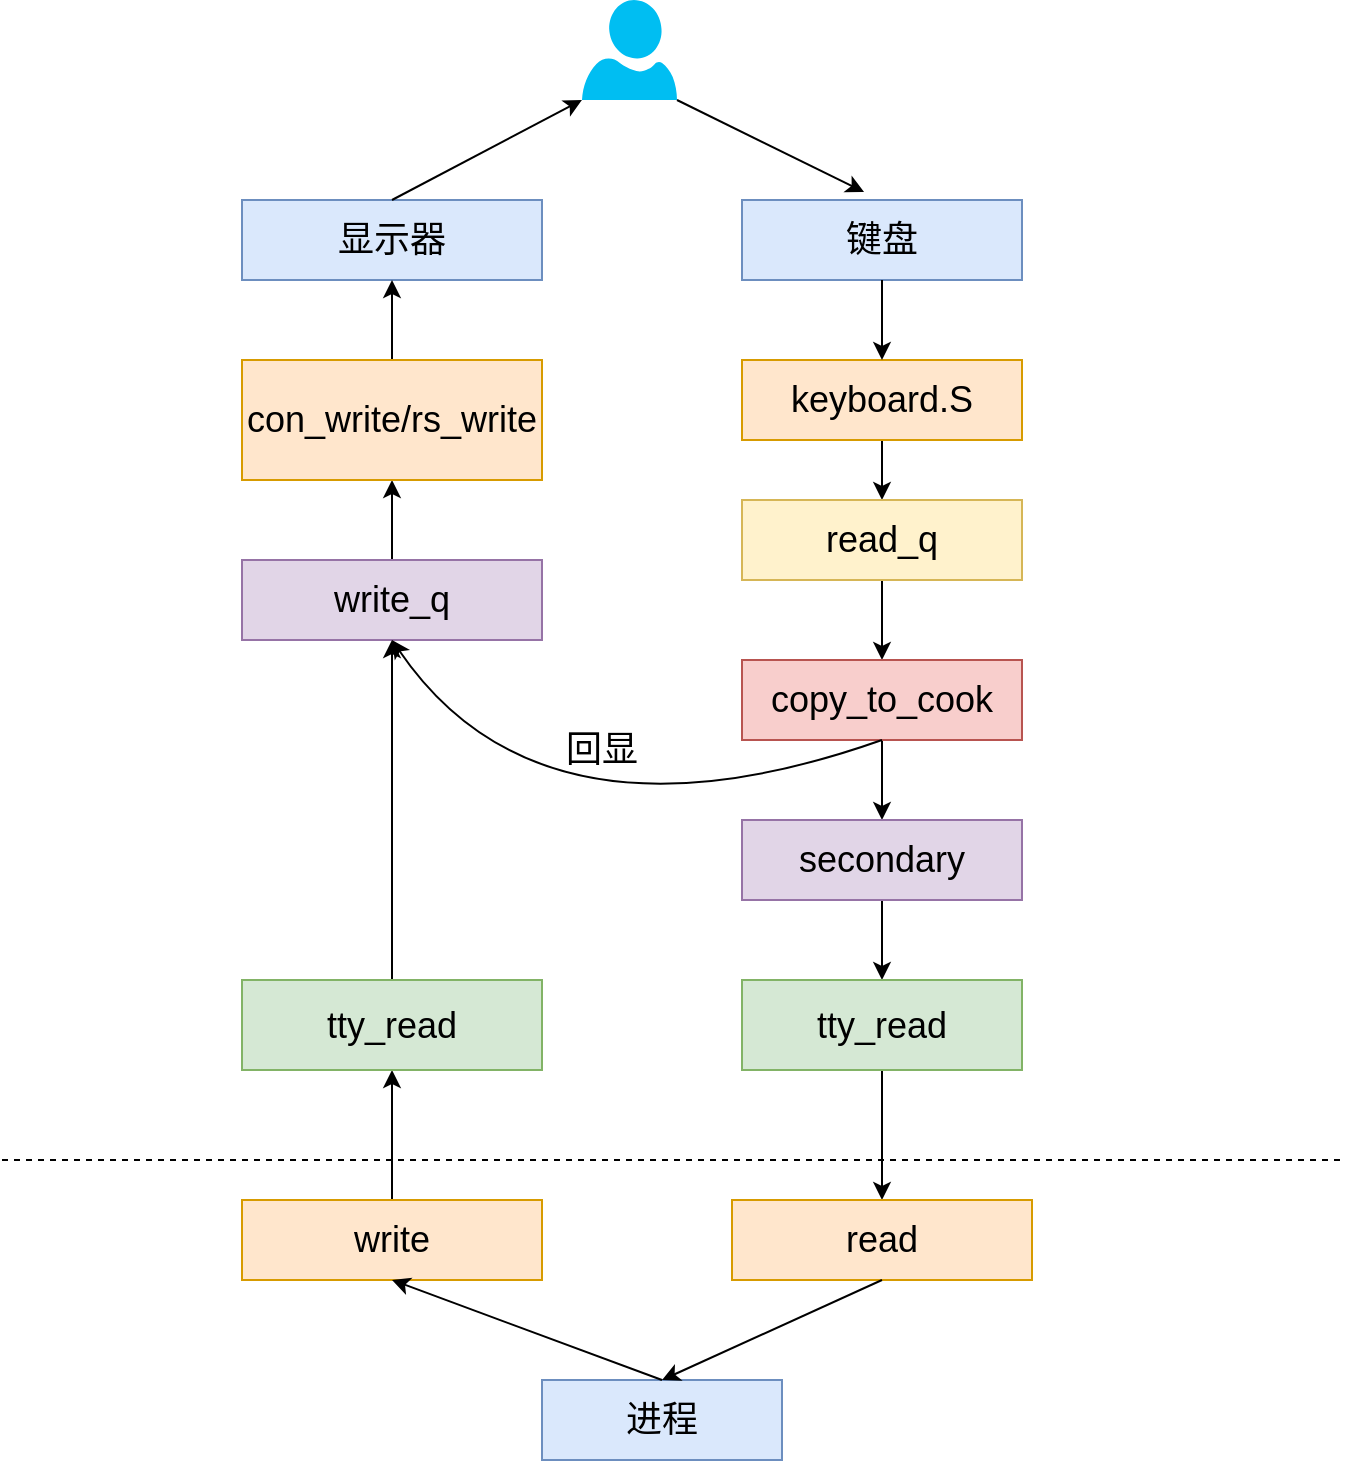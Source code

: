 <mxfile version="20.8.16" type="device"><diagram name="第 1 页" id="wVGbbF8xayIjNPsM1owX"><mxGraphModel dx="1706" dy="1069" grid="1" gridSize="10" guides="1" tooltips="1" connect="1" arrows="1" fold="1" page="1" pageScale="1" pageWidth="827" pageHeight="1169" math="0" shadow="0"><root><mxCell id="0"/><mxCell id="1" parent="0"/><mxCell id="vYypd4DOHj-G4zK5jsue-1" value="&lt;font style=&quot;font-size: 18px;&quot;&gt;键盘&lt;/font&gt;" style="rounded=0;whiteSpace=wrap;html=1;fillColor=#dae8fc;strokeColor=#6c8ebf;" vertex="1" parent="1"><mxGeometry x="440" y="160" width="140" height="40" as="geometry"/></mxCell><mxCell id="vYypd4DOHj-G4zK5jsue-2" value="" style="verticalLabelPosition=bottom;html=1;verticalAlign=top;align=center;strokeColor=none;fillColor=#00BEF2;shape=mxgraph.azure.user;" vertex="1" parent="1"><mxGeometry x="360" y="60" width="47.5" height="50" as="geometry"/></mxCell><mxCell id="vYypd4DOHj-G4zK5jsue-3" value="&lt;font style=&quot;font-size: 18px;&quot;&gt;显示器&lt;/font&gt;" style="rounded=0;whiteSpace=wrap;html=1;fillColor=#dae8fc;strokeColor=#6c8ebf;" vertex="1" parent="1"><mxGeometry x="190" y="160" width="150" height="40" as="geometry"/></mxCell><mxCell id="vYypd4DOHj-G4zK5jsue-11" style="edgeStyle=orthogonalEdgeStyle;rounded=0;orthogonalLoop=1;jettySize=auto;html=1;exitX=0.5;exitY=1;exitDx=0;exitDy=0;entryX=0.5;entryY=0;entryDx=0;entryDy=0;fontSize=18;" edge="1" parent="1" source="vYypd4DOHj-G4zK5jsue-4" target="vYypd4DOHj-G4zK5jsue-8"><mxGeometry relative="1" as="geometry"/></mxCell><mxCell id="vYypd4DOHj-G4zK5jsue-4" value="keyboard.S" style="rounded=0;whiteSpace=wrap;html=1;fontSize=18;fillColor=#ffe6cc;strokeColor=#d79b00;" vertex="1" parent="1"><mxGeometry x="440" y="240" width="140" height="40" as="geometry"/></mxCell><mxCell id="vYypd4DOHj-G4zK5jsue-5" value="" style="endArrow=classic;html=1;rounded=0;fontSize=18;entryX=0.436;entryY=-0.1;entryDx=0;entryDy=0;entryPerimeter=0;exitX=1;exitY=1;exitDx=0;exitDy=0;exitPerimeter=0;" edge="1" parent="1" source="vYypd4DOHj-G4zK5jsue-2" target="vYypd4DOHj-G4zK5jsue-1"><mxGeometry width="50" height="50" relative="1" as="geometry"><mxPoint x="400" y="130" as="sourcePoint"/><mxPoint x="464" y="80" as="targetPoint"/></mxGeometry></mxCell><mxCell id="vYypd4DOHj-G4zK5jsue-6" value="" style="endArrow=classic;html=1;rounded=0;fontSize=18;exitX=0.5;exitY=0;exitDx=0;exitDy=0;entryX=0;entryY=1;entryDx=0;entryDy=0;entryPerimeter=0;" edge="1" parent="1" source="vYypd4DOHj-G4zK5jsue-3" target="vYypd4DOHj-G4zK5jsue-2"><mxGeometry width="50" height="50" relative="1" as="geometry"><mxPoint x="270" y="150" as="sourcePoint"/><mxPoint x="320" y="100" as="targetPoint"/></mxGeometry></mxCell><mxCell id="vYypd4DOHj-G4zK5jsue-7" value="" style="endArrow=classic;html=1;rounded=0;fontSize=18;exitX=0.5;exitY=1;exitDx=0;exitDy=0;" edge="1" parent="1" source="vYypd4DOHj-G4zK5jsue-1" target="vYypd4DOHj-G4zK5jsue-4"><mxGeometry width="50" height="50" relative="1" as="geometry"><mxPoint x="650" y="260" as="sourcePoint"/><mxPoint x="700" y="210" as="targetPoint"/></mxGeometry></mxCell><mxCell id="vYypd4DOHj-G4zK5jsue-12" style="edgeStyle=orthogonalEdgeStyle;rounded=0;orthogonalLoop=1;jettySize=auto;html=1;exitX=0.5;exitY=1;exitDx=0;exitDy=0;entryX=0.5;entryY=0;entryDx=0;entryDy=0;fontSize=18;" edge="1" parent="1" source="vYypd4DOHj-G4zK5jsue-8" target="vYypd4DOHj-G4zK5jsue-10"><mxGeometry relative="1" as="geometry"/></mxCell><mxCell id="vYypd4DOHj-G4zK5jsue-8" value="read_q" style="rounded=0;whiteSpace=wrap;html=1;fontSize=18;fillColor=#fff2cc;strokeColor=#d6b656;" vertex="1" parent="1"><mxGeometry x="440" y="310" width="140" height="40" as="geometry"/></mxCell><mxCell id="vYypd4DOHj-G4zK5jsue-14" style="edgeStyle=orthogonalEdgeStyle;rounded=0;orthogonalLoop=1;jettySize=auto;html=1;exitX=0.5;exitY=1;exitDx=0;exitDy=0;entryX=0.5;entryY=0;entryDx=0;entryDy=0;fontSize=18;" edge="1" parent="1" source="vYypd4DOHj-G4zK5jsue-10" target="vYypd4DOHj-G4zK5jsue-13"><mxGeometry relative="1" as="geometry"/></mxCell><mxCell id="vYypd4DOHj-G4zK5jsue-10" value="copy_to_cook" style="rounded=0;whiteSpace=wrap;html=1;fontSize=18;fillColor=#f8cecc;strokeColor=#b85450;" vertex="1" parent="1"><mxGeometry x="440" y="390" width="140" height="40" as="geometry"/></mxCell><mxCell id="vYypd4DOHj-G4zK5jsue-28" style="edgeStyle=orthogonalEdgeStyle;rounded=0;orthogonalLoop=1;jettySize=auto;html=1;exitX=0.5;exitY=1;exitDx=0;exitDy=0;entryX=0.5;entryY=0;entryDx=0;entryDy=0;fontSize=18;" edge="1" parent="1" source="vYypd4DOHj-G4zK5jsue-13" target="vYypd4DOHj-G4zK5jsue-21"><mxGeometry relative="1" as="geometry"/></mxCell><mxCell id="vYypd4DOHj-G4zK5jsue-13" value="secondary" style="rounded=0;whiteSpace=wrap;html=1;fontSize=18;fillColor=#e1d5e7;strokeColor=#9673a6;" vertex="1" parent="1"><mxGeometry x="440" y="470" width="140" height="40" as="geometry"/></mxCell><mxCell id="vYypd4DOHj-G4zK5jsue-19" style="edgeStyle=orthogonalEdgeStyle;rounded=0;orthogonalLoop=1;jettySize=auto;html=1;exitX=0.5;exitY=0;exitDx=0;exitDy=0;entryX=0.5;entryY=1;entryDx=0;entryDy=0;fontSize=18;" edge="1" parent="1" source="vYypd4DOHj-G4zK5jsue-15" target="vYypd4DOHj-G4zK5jsue-18"><mxGeometry relative="1" as="geometry"/></mxCell><mxCell id="vYypd4DOHj-G4zK5jsue-15" value="write_q" style="rounded=0;whiteSpace=wrap;html=1;fontSize=18;fillColor=#e1d5e7;strokeColor=#9673a6;" vertex="1" parent="1"><mxGeometry x="190" y="340" width="150" height="40" as="geometry"/></mxCell><mxCell id="vYypd4DOHj-G4zK5jsue-16" value="" style="curved=1;endArrow=classic;html=1;rounded=0;fontSize=18;entryX=0.5;entryY=1;entryDx=0;entryDy=0;exitX=0.5;exitY=1;exitDx=0;exitDy=0;" edge="1" parent="1" source="vYypd4DOHj-G4zK5jsue-10" target="vYypd4DOHj-G4zK5jsue-15"><mxGeometry width="50" height="50" relative="1" as="geometry"><mxPoint x="340" y="540" as="sourcePoint"/><mxPoint x="390" y="490" as="targetPoint"/><Array as="points"><mxPoint x="340" y="490"/></Array></mxGeometry></mxCell><mxCell id="vYypd4DOHj-G4zK5jsue-17" value="回显" style="text;strokeColor=none;align=center;fillColor=none;html=1;verticalAlign=middle;whiteSpace=wrap;rounded=0;fontSize=18;" vertex="1" parent="1"><mxGeometry x="340" y="420" width="60" height="30" as="geometry"/></mxCell><mxCell id="vYypd4DOHj-G4zK5jsue-20" style="edgeStyle=orthogonalEdgeStyle;rounded=0;orthogonalLoop=1;jettySize=auto;html=1;exitX=0.5;exitY=0;exitDx=0;exitDy=0;entryX=0.5;entryY=1;entryDx=0;entryDy=0;fontSize=18;" edge="1" parent="1" source="vYypd4DOHj-G4zK5jsue-18" target="vYypd4DOHj-G4zK5jsue-3"><mxGeometry relative="1" as="geometry"/></mxCell><mxCell id="vYypd4DOHj-G4zK5jsue-18" value="con_write/rs_write" style="rounded=0;whiteSpace=wrap;html=1;fontSize=18;fillColor=#ffe6cc;strokeColor=#d79b00;" vertex="1" parent="1"><mxGeometry x="190" y="240" width="150" height="60" as="geometry"/></mxCell><mxCell id="vYypd4DOHj-G4zK5jsue-29" style="edgeStyle=orthogonalEdgeStyle;rounded=0;orthogonalLoop=1;jettySize=auto;html=1;exitX=0.5;exitY=1;exitDx=0;exitDy=0;entryX=0.5;entryY=0;entryDx=0;entryDy=0;fontSize=18;" edge="1" parent="1" source="vYypd4DOHj-G4zK5jsue-21" target="vYypd4DOHj-G4zK5jsue-24"><mxGeometry relative="1" as="geometry"/></mxCell><mxCell id="vYypd4DOHj-G4zK5jsue-21" value="tty_read" style="rounded=0;whiteSpace=wrap;html=1;fontSize=18;fillColor=#d5e8d4;strokeColor=#82b366;" vertex="1" parent="1"><mxGeometry x="440" y="550" width="140" height="45" as="geometry"/></mxCell><mxCell id="vYypd4DOHj-G4zK5jsue-22" value="进程" style="rounded=0;whiteSpace=wrap;html=1;fontSize=18;fillColor=#dae8fc;strokeColor=#6c8ebf;" vertex="1" parent="1"><mxGeometry x="340" y="750" width="120" height="40" as="geometry"/></mxCell><mxCell id="vYypd4DOHj-G4zK5jsue-24" value="read" style="rounded=0;whiteSpace=wrap;html=1;fontSize=18;fillColor=#ffe6cc;strokeColor=#d79b00;" vertex="1" parent="1"><mxGeometry x="435" y="660" width="150" height="40" as="geometry"/></mxCell><mxCell id="vYypd4DOHj-G4zK5jsue-30" value="" style="endArrow=none;dashed=1;html=1;rounded=0;fontSize=18;" edge="1" parent="1"><mxGeometry width="50" height="50" relative="1" as="geometry"><mxPoint x="70" y="640" as="sourcePoint"/><mxPoint x="740" y="640" as="targetPoint"/></mxGeometry></mxCell><mxCell id="vYypd4DOHj-G4zK5jsue-36" style="edgeStyle=orthogonalEdgeStyle;rounded=0;orthogonalLoop=1;jettySize=auto;html=1;exitX=0.5;exitY=0;exitDx=0;exitDy=0;entryX=0.5;entryY=1;entryDx=0;entryDy=0;fontSize=18;" edge="1" parent="1" source="vYypd4DOHj-G4zK5jsue-31" target="vYypd4DOHj-G4zK5jsue-34"><mxGeometry relative="1" as="geometry"/></mxCell><mxCell id="vYypd4DOHj-G4zK5jsue-31" value="write" style="rounded=0;whiteSpace=wrap;html=1;fontSize=18;fillColor=#ffe6cc;strokeColor=#d79b00;" vertex="1" parent="1"><mxGeometry x="190" y="660" width="150" height="40" as="geometry"/></mxCell><mxCell id="vYypd4DOHj-G4zK5jsue-33" value="" style="endArrow=classic;html=1;rounded=0;fontSize=18;exitX=0.5;exitY=1;exitDx=0;exitDy=0;entryX=0.5;entryY=0;entryDx=0;entryDy=0;" edge="1" parent="1" source="vYypd4DOHj-G4zK5jsue-24" target="vYypd4DOHj-G4zK5jsue-22"><mxGeometry width="50" height="50" relative="1" as="geometry"><mxPoint x="550" y="820" as="sourcePoint"/><mxPoint x="600" y="770" as="targetPoint"/></mxGeometry></mxCell><mxCell id="vYypd4DOHj-G4zK5jsue-37" style="edgeStyle=orthogonalEdgeStyle;rounded=0;orthogonalLoop=1;jettySize=auto;html=1;exitX=0.5;exitY=0;exitDx=0;exitDy=0;fontSize=18;" edge="1" parent="1" source="vYypd4DOHj-G4zK5jsue-34" target="vYypd4DOHj-G4zK5jsue-15"><mxGeometry relative="1" as="geometry"/></mxCell><mxCell id="vYypd4DOHj-G4zK5jsue-34" value="tty_read" style="rounded=0;whiteSpace=wrap;html=1;fontSize=18;fillColor=#d5e8d4;strokeColor=#82b366;" vertex="1" parent="1"><mxGeometry x="190" y="550" width="150" height="45" as="geometry"/></mxCell><mxCell id="vYypd4DOHj-G4zK5jsue-35" value="" style="endArrow=classic;html=1;rounded=0;fontSize=18;entryX=0.5;entryY=1;entryDx=0;entryDy=0;" edge="1" parent="1" target="vYypd4DOHj-G4zK5jsue-31"><mxGeometry width="50" height="50" relative="1" as="geometry"><mxPoint x="400" y="750" as="sourcePoint"/><mxPoint x="410" y="760" as="targetPoint"/></mxGeometry></mxCell></root></mxGraphModel></diagram></mxfile>